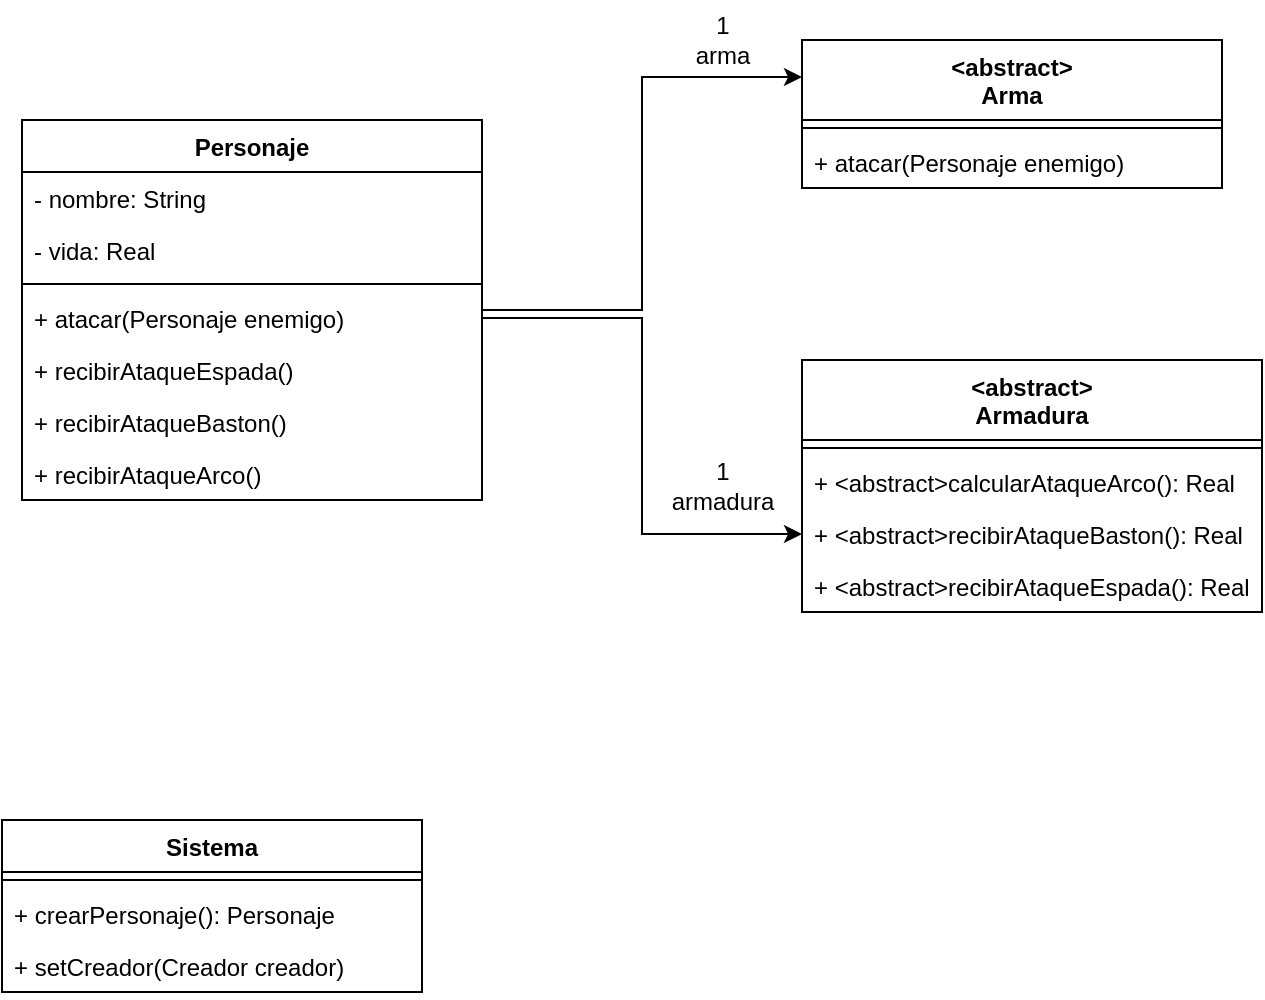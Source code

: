 <mxfile version="21.3.6" type="device">
  <diagram name="Página-1" id="FPI1N_8Ii9pbBDTbaliC">
    <mxGraphModel dx="896" dy="612" grid="1" gridSize="10" guides="1" tooltips="1" connect="1" arrows="1" fold="1" page="1" pageScale="1" pageWidth="827" pageHeight="1169" math="0" shadow="0">
      <root>
        <mxCell id="0" />
        <mxCell id="1" parent="0" />
        <mxCell id="cT21W9TJEYmdBU1n9VXU-18" style="edgeStyle=orthogonalEdgeStyle;rounded=0;orthogonalLoop=1;jettySize=auto;html=1;entryX=0;entryY=0.25;entryDx=0;entryDy=0;" edge="1" parent="1" source="cT21W9TJEYmdBU1n9VXU-1" target="cT21W9TJEYmdBU1n9VXU-8">
          <mxGeometry relative="1" as="geometry" />
        </mxCell>
        <mxCell id="cT21W9TJEYmdBU1n9VXU-1" value="Personaje" style="swimlane;fontStyle=1;align=center;verticalAlign=top;childLayout=stackLayout;horizontal=1;startSize=26;horizontalStack=0;resizeParent=1;resizeParentMax=0;resizeLast=0;collapsible=1;marginBottom=0;whiteSpace=wrap;html=1;" vertex="1" parent="1">
          <mxGeometry x="150" y="230" width="230" height="190" as="geometry" />
        </mxCell>
        <mxCell id="cT21W9TJEYmdBU1n9VXU-2" value="- nombre: String" style="text;strokeColor=none;fillColor=none;align=left;verticalAlign=top;spacingLeft=4;spacingRight=4;overflow=hidden;rotatable=0;points=[[0,0.5],[1,0.5]];portConstraint=eastwest;whiteSpace=wrap;html=1;" vertex="1" parent="cT21W9TJEYmdBU1n9VXU-1">
          <mxGeometry y="26" width="230" height="26" as="geometry" />
        </mxCell>
        <mxCell id="cT21W9TJEYmdBU1n9VXU-23" value="- vida: Real" style="text;strokeColor=none;fillColor=none;align=left;verticalAlign=top;spacingLeft=4;spacingRight=4;overflow=hidden;rotatable=0;points=[[0,0.5],[1,0.5]];portConstraint=eastwest;whiteSpace=wrap;html=1;" vertex="1" parent="cT21W9TJEYmdBU1n9VXU-1">
          <mxGeometry y="52" width="230" height="26" as="geometry" />
        </mxCell>
        <mxCell id="cT21W9TJEYmdBU1n9VXU-3" value="" style="line;strokeWidth=1;fillColor=none;align=left;verticalAlign=middle;spacingTop=-1;spacingLeft=3;spacingRight=3;rotatable=0;labelPosition=right;points=[];portConstraint=eastwest;strokeColor=inherit;" vertex="1" parent="cT21W9TJEYmdBU1n9VXU-1">
          <mxGeometry y="78" width="230" height="8" as="geometry" />
        </mxCell>
        <mxCell id="cT21W9TJEYmdBU1n9VXU-4" value="+ atacar(Personaje enemigo)" style="text;strokeColor=none;fillColor=none;align=left;verticalAlign=top;spacingLeft=4;spacingRight=4;overflow=hidden;rotatable=0;points=[[0,0.5],[1,0.5]];portConstraint=eastwest;whiteSpace=wrap;html=1;" vertex="1" parent="cT21W9TJEYmdBU1n9VXU-1">
          <mxGeometry y="86" width="230" height="26" as="geometry" />
        </mxCell>
        <mxCell id="cT21W9TJEYmdBU1n9VXU-5" value="+ recibirAtaqueEspada()" style="text;strokeColor=none;fillColor=none;align=left;verticalAlign=top;spacingLeft=4;spacingRight=4;overflow=hidden;rotatable=0;points=[[0,0.5],[1,0.5]];portConstraint=eastwest;whiteSpace=wrap;html=1;" vertex="1" parent="cT21W9TJEYmdBU1n9VXU-1">
          <mxGeometry y="112" width="230" height="26" as="geometry" />
        </mxCell>
        <mxCell id="cT21W9TJEYmdBU1n9VXU-6" value="+ recibirAtaqueBaston()" style="text;strokeColor=none;fillColor=none;align=left;verticalAlign=top;spacingLeft=4;spacingRight=4;overflow=hidden;rotatable=0;points=[[0,0.5],[1,0.5]];portConstraint=eastwest;whiteSpace=wrap;html=1;" vertex="1" parent="cT21W9TJEYmdBU1n9VXU-1">
          <mxGeometry y="138" width="230" height="26" as="geometry" />
        </mxCell>
        <mxCell id="cT21W9TJEYmdBU1n9VXU-7" value="+ recibirAtaqueArco()" style="text;strokeColor=none;fillColor=none;align=left;verticalAlign=top;spacingLeft=4;spacingRight=4;overflow=hidden;rotatable=0;points=[[0,0.5],[1,0.5]];portConstraint=eastwest;whiteSpace=wrap;html=1;" vertex="1" parent="cT21W9TJEYmdBU1n9VXU-1">
          <mxGeometry y="164" width="230" height="26" as="geometry" />
        </mxCell>
        <mxCell id="cT21W9TJEYmdBU1n9VXU-8" value="&lt;div&gt;&amp;lt;abstract&amp;gt;&lt;br&gt;&lt;/div&gt;&lt;div&gt;Arma&lt;/div&gt;" style="swimlane;fontStyle=1;align=center;verticalAlign=top;childLayout=stackLayout;horizontal=1;startSize=40;horizontalStack=0;resizeParent=1;resizeParentMax=0;resizeLast=0;collapsible=1;marginBottom=0;whiteSpace=wrap;html=1;" vertex="1" parent="1">
          <mxGeometry x="540" y="190" width="210" height="74" as="geometry" />
        </mxCell>
        <mxCell id="cT21W9TJEYmdBU1n9VXU-10" value="" style="line;strokeWidth=1;fillColor=none;align=left;verticalAlign=middle;spacingTop=-1;spacingLeft=3;spacingRight=3;rotatable=0;labelPosition=right;points=[];portConstraint=eastwest;strokeColor=inherit;" vertex="1" parent="cT21W9TJEYmdBU1n9VXU-8">
          <mxGeometry y="40" width="210" height="8" as="geometry" />
        </mxCell>
        <mxCell id="cT21W9TJEYmdBU1n9VXU-11" value="+ atacar(Personaje enemigo)" style="text;strokeColor=none;fillColor=none;align=left;verticalAlign=top;spacingLeft=4;spacingRight=4;overflow=hidden;rotatable=0;points=[[0,0.5],[1,0.5]];portConstraint=eastwest;whiteSpace=wrap;html=1;" vertex="1" parent="cT21W9TJEYmdBU1n9VXU-8">
          <mxGeometry y="48" width="210" height="26" as="geometry" />
        </mxCell>
        <mxCell id="cT21W9TJEYmdBU1n9VXU-12" value="&lt;div&gt;&amp;lt;abstract&amp;gt;&lt;br&gt;&lt;/div&gt;&lt;div&gt;Armadura&lt;/div&gt;" style="swimlane;fontStyle=1;align=center;verticalAlign=top;childLayout=stackLayout;horizontal=1;startSize=40;horizontalStack=0;resizeParent=1;resizeParentMax=0;resizeLast=0;collapsible=1;marginBottom=0;whiteSpace=wrap;html=1;" vertex="1" parent="1">
          <mxGeometry x="540" y="350" width="230" height="126" as="geometry" />
        </mxCell>
        <mxCell id="cT21W9TJEYmdBU1n9VXU-13" value="" style="line;strokeWidth=1;fillColor=none;align=left;verticalAlign=middle;spacingTop=-1;spacingLeft=3;spacingRight=3;rotatable=0;labelPosition=right;points=[];portConstraint=eastwest;strokeColor=inherit;" vertex="1" parent="cT21W9TJEYmdBU1n9VXU-12">
          <mxGeometry y="40" width="230" height="8" as="geometry" />
        </mxCell>
        <mxCell id="cT21W9TJEYmdBU1n9VXU-17" value="+ &amp;lt;abstract&amp;gt;calcularAtaqueArco(): Real" style="text;strokeColor=none;fillColor=none;align=left;verticalAlign=top;spacingLeft=4;spacingRight=4;overflow=hidden;rotatable=0;points=[[0,0.5],[1,0.5]];portConstraint=eastwest;whiteSpace=wrap;html=1;" vertex="1" parent="cT21W9TJEYmdBU1n9VXU-12">
          <mxGeometry y="48" width="230" height="26" as="geometry" />
        </mxCell>
        <mxCell id="cT21W9TJEYmdBU1n9VXU-16" value="+ &amp;lt;abstract&amp;gt;recibirAtaqueBaston(): Real" style="text;strokeColor=none;fillColor=none;align=left;verticalAlign=top;spacingLeft=4;spacingRight=4;overflow=hidden;rotatable=0;points=[[0,0.5],[1,0.5]];portConstraint=eastwest;whiteSpace=wrap;html=1;" vertex="1" parent="cT21W9TJEYmdBU1n9VXU-12">
          <mxGeometry y="74" width="230" height="26" as="geometry" />
        </mxCell>
        <mxCell id="cT21W9TJEYmdBU1n9VXU-15" value="+ &amp;lt;abstract&amp;gt;recibirAtaqueEspada(): Real" style="text;strokeColor=none;fillColor=none;align=left;verticalAlign=top;spacingLeft=4;spacingRight=4;overflow=hidden;rotatable=0;points=[[0,0.5],[1,0.5]];portConstraint=eastwest;whiteSpace=wrap;html=1;" vertex="1" parent="cT21W9TJEYmdBU1n9VXU-12">
          <mxGeometry y="100" width="230" height="26" as="geometry" />
        </mxCell>
        <mxCell id="cT21W9TJEYmdBU1n9VXU-19" style="edgeStyle=orthogonalEdgeStyle;rounded=0;orthogonalLoop=1;jettySize=auto;html=1;entryX=0;entryY=0.5;entryDx=0;entryDy=0;" edge="1" parent="1" source="cT21W9TJEYmdBU1n9VXU-4" target="cT21W9TJEYmdBU1n9VXU-16">
          <mxGeometry relative="1" as="geometry" />
        </mxCell>
        <mxCell id="cT21W9TJEYmdBU1n9VXU-20" value="&lt;div&gt;1&lt;/div&gt;&lt;div&gt;arma&lt;/div&gt;" style="text;html=1;align=center;verticalAlign=middle;resizable=0;points=[];autosize=1;strokeColor=none;fillColor=none;" vertex="1" parent="1">
          <mxGeometry x="475" y="170" width="50" height="40" as="geometry" />
        </mxCell>
        <mxCell id="cT21W9TJEYmdBU1n9VXU-21" value="&lt;div&gt;1&lt;/div&gt;&lt;div&gt;armadura&lt;/div&gt;" style="text;html=1;align=center;verticalAlign=middle;resizable=0;points=[];autosize=1;strokeColor=none;fillColor=none;" vertex="1" parent="1">
          <mxGeometry x="465" y="393" width="70" height="40" as="geometry" />
        </mxCell>
        <mxCell id="cT21W9TJEYmdBU1n9VXU-24" value="Sistema" style="swimlane;fontStyle=1;align=center;verticalAlign=top;childLayout=stackLayout;horizontal=1;startSize=26;horizontalStack=0;resizeParent=1;resizeParentMax=0;resizeLast=0;collapsible=1;marginBottom=0;whiteSpace=wrap;html=1;" vertex="1" parent="1">
          <mxGeometry x="140" y="580" width="210" height="86" as="geometry" />
        </mxCell>
        <mxCell id="cT21W9TJEYmdBU1n9VXU-26" value="" style="line;strokeWidth=1;fillColor=none;align=left;verticalAlign=middle;spacingTop=-1;spacingLeft=3;spacingRight=3;rotatable=0;labelPosition=right;points=[];portConstraint=eastwest;strokeColor=inherit;" vertex="1" parent="cT21W9TJEYmdBU1n9VXU-24">
          <mxGeometry y="26" width="210" height="8" as="geometry" />
        </mxCell>
        <mxCell id="cT21W9TJEYmdBU1n9VXU-27" value="&lt;div&gt;+ crearPersonaje(): Personaje&lt;br&gt;&lt;/div&gt;" style="text;strokeColor=none;fillColor=none;align=left;verticalAlign=top;spacingLeft=4;spacingRight=4;overflow=hidden;rotatable=0;points=[[0,0.5],[1,0.5]];portConstraint=eastwest;whiteSpace=wrap;html=1;" vertex="1" parent="cT21W9TJEYmdBU1n9VXU-24">
          <mxGeometry y="34" width="210" height="26" as="geometry" />
        </mxCell>
        <mxCell id="cT21W9TJEYmdBU1n9VXU-28" value="&lt;div&gt;+ setCreador(Creador creador)&lt;/div&gt;" style="text;strokeColor=none;fillColor=none;align=left;verticalAlign=top;spacingLeft=4;spacingRight=4;overflow=hidden;rotatable=0;points=[[0,0.5],[1,0.5]];portConstraint=eastwest;whiteSpace=wrap;html=1;" vertex="1" parent="cT21W9TJEYmdBU1n9VXU-24">
          <mxGeometry y="60" width="210" height="26" as="geometry" />
        </mxCell>
      </root>
    </mxGraphModel>
  </diagram>
</mxfile>
